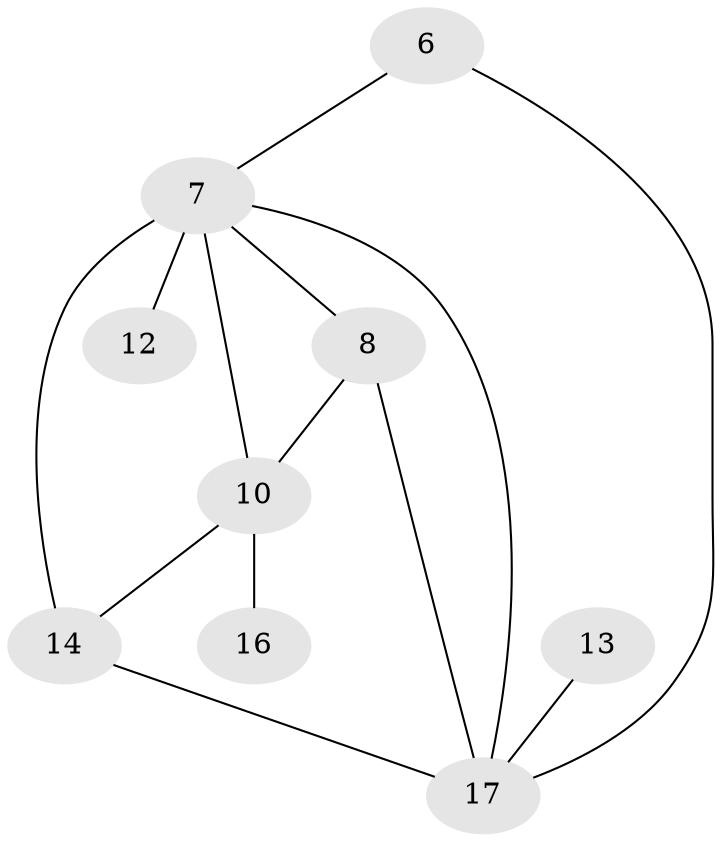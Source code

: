 // original degree distribution, {2: 0.30357142857142855, 3: 0.26785714285714285, 0: 0.125, 1: 0.17857142857142858, 4: 0.10714285714285714, 5: 0.017857142857142856}
// Generated by graph-tools (version 1.1) at 2025/35/03/04/25 23:35:43]
// undirected, 9 vertices, 13 edges
graph export_dot {
  node [color=gray90,style=filled];
  6;
  7;
  8;
  10;
  12;
  13;
  14;
  16;
  17;
  6 -- 7 [weight=1.0];
  6 -- 17 [weight=1.0];
  7 -- 8 [weight=1.0];
  7 -- 10 [weight=1.0];
  7 -- 12 [weight=2.0];
  7 -- 14 [weight=2.0];
  7 -- 17 [weight=1.0];
  8 -- 10 [weight=1.0];
  8 -- 17 [weight=1.0];
  10 -- 14 [weight=1.0];
  10 -- 16 [weight=1.0];
  13 -- 17 [weight=1.0];
  14 -- 17 [weight=1.0];
}

